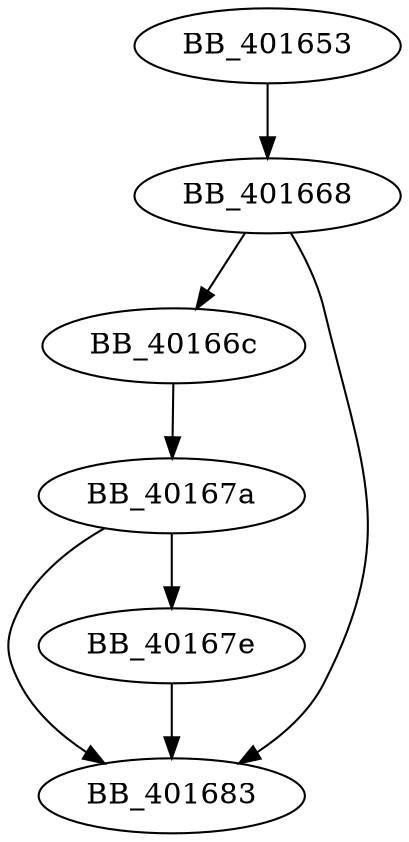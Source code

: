 DiGraph ___crtCorExitProcess{
BB_401653->BB_401668
BB_401668->BB_40166c
BB_401668->BB_401683
BB_40166c->BB_40167a
BB_40167a->BB_40167e
BB_40167a->BB_401683
BB_40167e->BB_401683
}
